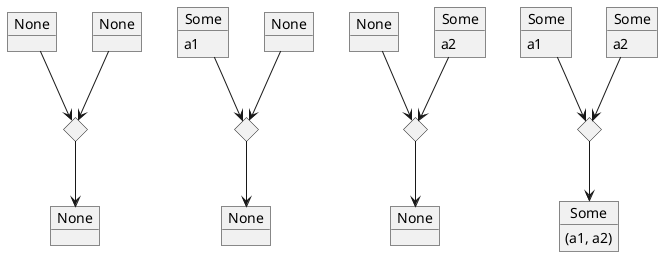 @startuml
object "None" as left1
object "None" as right1
diamond product1
object "None" as result1
left1 --> product1
right1 --> product1
product1 --> result1

object "Some" as left2 {
  a1
}
object "None" as right2
diamond product2
object "None" as result2
left2 --> product2
right2 --> product2
product2 --> result2

object "None" as left3
object "Some" as right3 {
  a2
}
diamond product3
object "None" as result3
left3 --> product3
right3 --> product3
product3 --> result3

object "Some" as left4 {
  a1
}
object "Some" as right4 {
  a2
}
diamond product4
object "Some" as result4 {
  (a1, a2)
}
left4 --> product4
right4 --> product4
product4 --> result4

@enduml